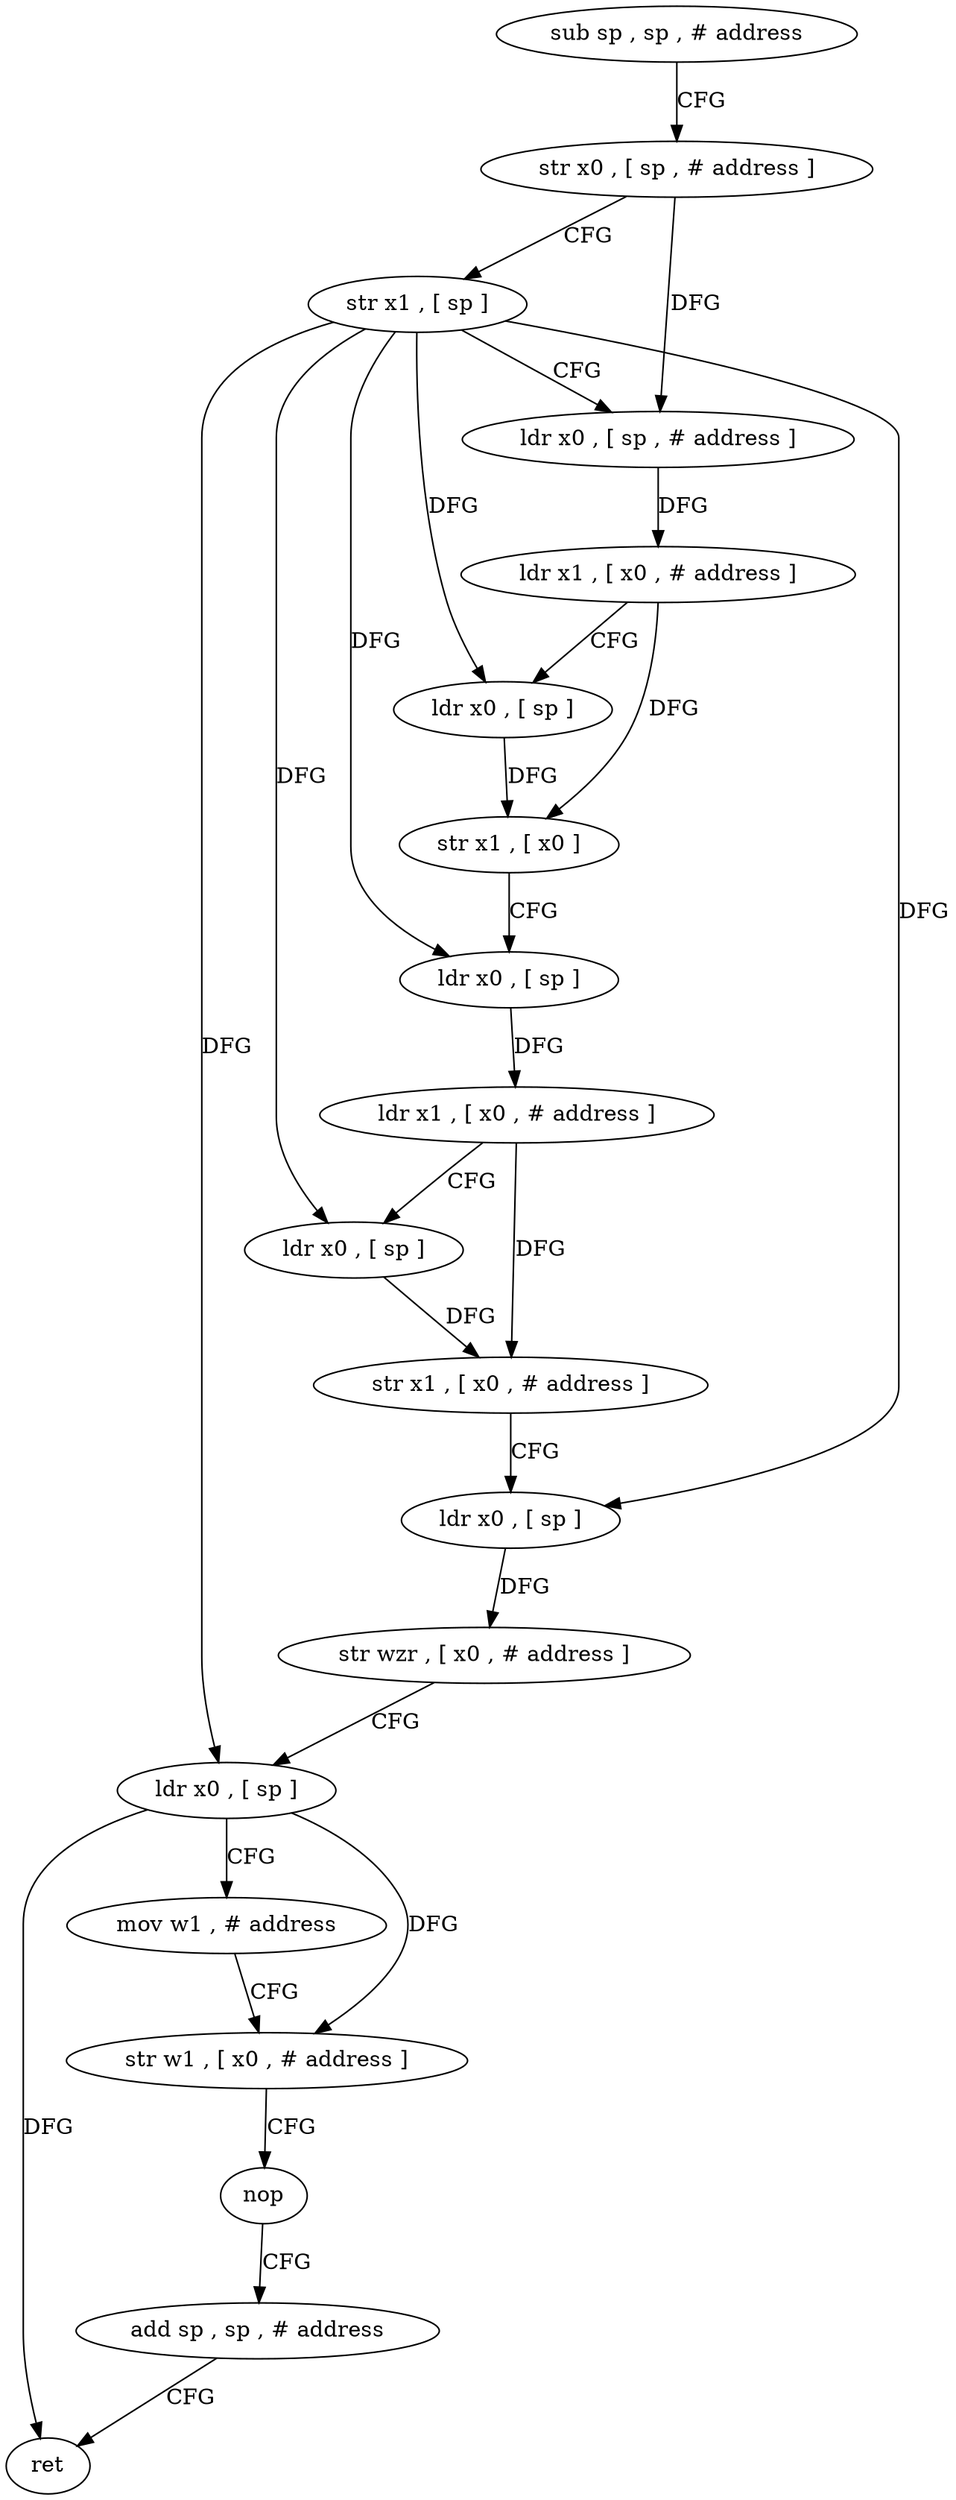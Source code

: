 digraph "func" {
"4287680" [label = "sub sp , sp , # address" ]
"4287684" [label = "str x0 , [ sp , # address ]" ]
"4287688" [label = "str x1 , [ sp ]" ]
"4287692" [label = "ldr x0 , [ sp , # address ]" ]
"4287696" [label = "ldr x1 , [ x0 , # address ]" ]
"4287700" [label = "ldr x0 , [ sp ]" ]
"4287704" [label = "str x1 , [ x0 ]" ]
"4287708" [label = "ldr x0 , [ sp ]" ]
"4287712" [label = "ldr x1 , [ x0 , # address ]" ]
"4287716" [label = "ldr x0 , [ sp ]" ]
"4287720" [label = "str x1 , [ x0 , # address ]" ]
"4287724" [label = "ldr x0 , [ sp ]" ]
"4287728" [label = "str wzr , [ x0 , # address ]" ]
"4287732" [label = "ldr x0 , [ sp ]" ]
"4287736" [label = "mov w1 , # address" ]
"4287740" [label = "str w1 , [ x0 , # address ]" ]
"4287744" [label = "nop" ]
"4287748" [label = "add sp , sp , # address" ]
"4287752" [label = "ret" ]
"4287680" -> "4287684" [ label = "CFG" ]
"4287684" -> "4287688" [ label = "CFG" ]
"4287684" -> "4287692" [ label = "DFG" ]
"4287688" -> "4287692" [ label = "CFG" ]
"4287688" -> "4287700" [ label = "DFG" ]
"4287688" -> "4287708" [ label = "DFG" ]
"4287688" -> "4287716" [ label = "DFG" ]
"4287688" -> "4287724" [ label = "DFG" ]
"4287688" -> "4287732" [ label = "DFG" ]
"4287692" -> "4287696" [ label = "DFG" ]
"4287696" -> "4287700" [ label = "CFG" ]
"4287696" -> "4287704" [ label = "DFG" ]
"4287700" -> "4287704" [ label = "DFG" ]
"4287704" -> "4287708" [ label = "CFG" ]
"4287708" -> "4287712" [ label = "DFG" ]
"4287712" -> "4287716" [ label = "CFG" ]
"4287712" -> "4287720" [ label = "DFG" ]
"4287716" -> "4287720" [ label = "DFG" ]
"4287720" -> "4287724" [ label = "CFG" ]
"4287724" -> "4287728" [ label = "DFG" ]
"4287728" -> "4287732" [ label = "CFG" ]
"4287732" -> "4287736" [ label = "CFG" ]
"4287732" -> "4287740" [ label = "DFG" ]
"4287732" -> "4287752" [ label = "DFG" ]
"4287736" -> "4287740" [ label = "CFG" ]
"4287740" -> "4287744" [ label = "CFG" ]
"4287744" -> "4287748" [ label = "CFG" ]
"4287748" -> "4287752" [ label = "CFG" ]
}
